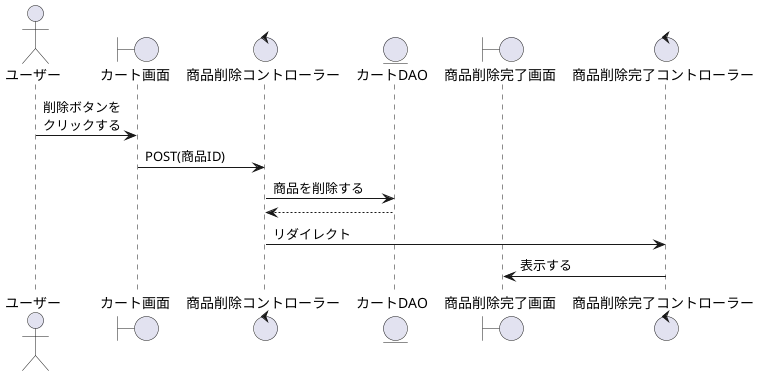 @startuml カートから削除

actor    "ユーザー" as account
boundary "カート画面" as cart_screen
control  "商品削除コントローラー" as delete_c
entity   "カートDAO" as cart_db
boundary "商品削除完了画面" as deletion_complete
control  "商品削除完了コントローラー" as completion_c

'--------------------------------------------------------------------------------------

account ->  cart_screen : 削除ボタンを\nクリックする
cart_screen -> delete_c : POST(商品ID)
delete_c -> cart_db : 商品を削除する
delete_c <-- cart_db
delete_c -> completion_c : リダイレクト
deletion_complete <- completion_c : 表示する

@enduml